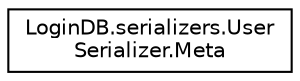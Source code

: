 digraph "Graphical Class Hierarchy"
{
  edge [fontname="Helvetica",fontsize="10",labelfontname="Helvetica",labelfontsize="10"];
  node [fontname="Helvetica",fontsize="10",shape=record];
  rankdir="LR";
  Node0 [label="LoginDB.serializers.User\lSerializer.Meta",height=0.2,width=0.4,color="black", fillcolor="white", style="filled",URL="$class_login_d_b_1_1serializers_1_1_user_serializer_1_1_meta.html"];
}
